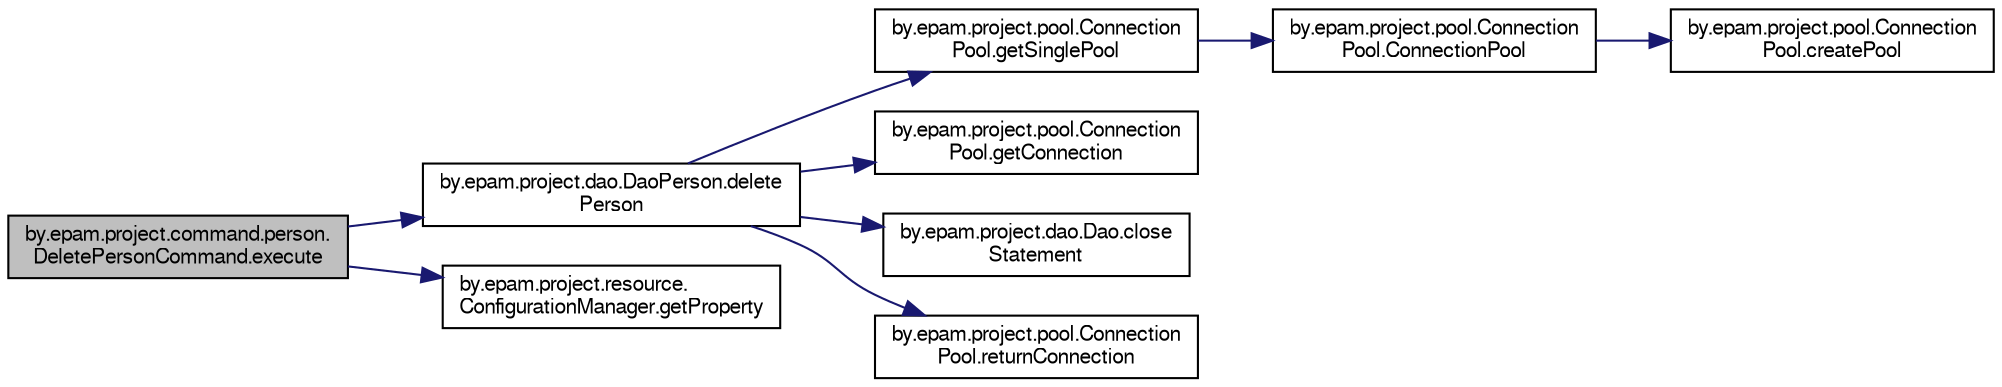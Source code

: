 digraph "by.epam.project.command.person.DeletePersonCommand.execute"
{
  bgcolor="transparent";
  edge [fontname="FreeSans",fontsize="10",labelfontname="FreeSans",labelfontsize="10"];
  node [fontname="FreeSans",fontsize="10",shape=record];
  rankdir="LR";
  Node1 [label="by.epam.project.command.person.\lDeletePersonCommand.execute",height=0.2,width=0.4,color="black", fillcolor="grey75", style="filled", fontcolor="black"];
  Node1 -> Node2 [color="midnightblue",fontsize="10",style="solid",fontname="FreeSans"];
  Node2 [label="by.epam.project.dao.DaoPerson.delete\lPerson",height=0.2,width=0.4,color="black",URL="$db/d3f/classby_1_1epam_1_1project_1_1dao_1_1_dao_person_a269383bd4bbaa55ce192964ecaf84014.html#a269383bd4bbaa55ce192964ecaf84014"];
  Node2 -> Node3 [color="midnightblue",fontsize="10",style="solid",fontname="FreeSans"];
  Node3 [label="by.epam.project.pool.Connection\lPool.getSinglePool",height=0.2,width=0.4,color="black",URL="$d7/d49/classby_1_1epam_1_1project_1_1pool_1_1_connection_pool_ac6ff047648be53193e797aa92e9b5d6c.html#ac6ff047648be53193e797aa92e9b5d6c"];
  Node3 -> Node4 [color="midnightblue",fontsize="10",style="solid",fontname="FreeSans"];
  Node4 [label="by.epam.project.pool.Connection\lPool.ConnectionPool",height=0.2,width=0.4,color="black",URL="$d7/d49/classby_1_1epam_1_1project_1_1pool_1_1_connection_pool_a393a2e1a8ddff48f7c8b8b7518de5fbe.html#a393a2e1a8ddff48f7c8b8b7518de5fbe"];
  Node4 -> Node5 [color="midnightblue",fontsize="10",style="solid",fontname="FreeSans"];
  Node5 [label="by.epam.project.pool.Connection\lPool.createPool",height=0.2,width=0.4,color="black",URL="$d7/d49/classby_1_1epam_1_1project_1_1pool_1_1_connection_pool_acc2715daf0ccd62589c15bff91c75bc2.html#acc2715daf0ccd62589c15bff91c75bc2"];
  Node2 -> Node6 [color="midnightblue",fontsize="10",style="solid",fontname="FreeSans"];
  Node6 [label="by.epam.project.pool.Connection\lPool.getConnection",height=0.2,width=0.4,color="black",URL="$d7/d49/classby_1_1epam_1_1project_1_1pool_1_1_connection_pool_aee16f7b9980f5b475a4a292b44318845.html#aee16f7b9980f5b475a4a292b44318845"];
  Node2 -> Node7 [color="midnightblue",fontsize="10",style="solid",fontname="FreeSans"];
  Node7 [label="by.epam.project.dao.Dao.close\lStatement",height=0.2,width=0.4,color="black",URL="$d6/de4/classby_1_1epam_1_1project_1_1dao_1_1_dao_a72f3b9b8061211cae7938a5d99e94370.html#a72f3b9b8061211cae7938a5d99e94370"];
  Node2 -> Node8 [color="midnightblue",fontsize="10",style="solid",fontname="FreeSans"];
  Node8 [label="by.epam.project.pool.Connection\lPool.returnConnection",height=0.2,width=0.4,color="black",URL="$d7/d49/classby_1_1epam_1_1project_1_1pool_1_1_connection_pool_a5f676f5a84448cbe1d13a92eceb62da4.html#a5f676f5a84448cbe1d13a92eceb62da4"];
  Node1 -> Node9 [color="midnightblue",fontsize="10",style="solid",fontname="FreeSans"];
  Node9 [label="by.epam.project.resource.\lConfigurationManager.getProperty",height=0.2,width=0.4,color="black",URL="$db/d7a/classby_1_1epam_1_1project_1_1resource_1_1_configuration_manager_a0cb31f0d7c19c2a0f2882f3e57d3a334.html#a0cb31f0d7c19c2a0f2882f3e57d3a334"];
}
